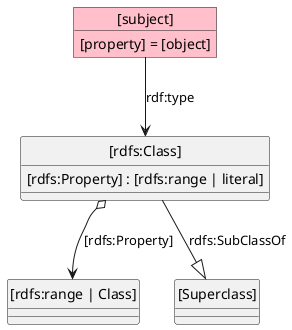 @startuml
'https://plantuml.com/class-diagram

hide circle

skinparam object {
  BackgroundColor Pink
}

class "[rdfs:Class]" as class {
[rdfs:Property] : [rdfs:range | literal]
}
object "[subject]" as subject {
[property] = [object]
}
subject --> class : rdf:type
class o--> "[rdfs:range | Class]" : [rdfs:Property]
class --|> "[Superclass]" : rdfs:SubClassOf

@enduml